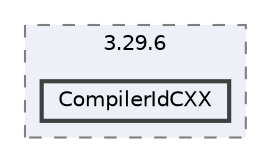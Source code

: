 digraph "cmake-build-debug/CMakeFiles/3.29.6/CompilerIdCXX"
{
 // LATEX_PDF_SIZE
  bgcolor="transparent";
  edge [fontname=Helvetica,fontsize=10,labelfontname=Helvetica,labelfontsize=10];
  node [fontname=Helvetica,fontsize=10,shape=box,height=0.2,width=0.4];
  compound=true
  subgraph clusterdir_0de67de9667aa563ded51dd0abd5899a {
    graph [ bgcolor="#edf0f7", pencolor="grey50", label="3.29.6", fontname=Helvetica,fontsize=10 style="filled,dashed", URL="dir_0de67de9667aa563ded51dd0abd5899a.html",tooltip=""]
  dir_e598eea04cf7b8cdba8c587e81f44da4 [label="CompilerIdCXX", fillcolor="#edf0f7", color="grey25", style="filled,bold", URL="dir_e598eea04cf7b8cdba8c587e81f44da4.html",tooltip=""];
  }
}
